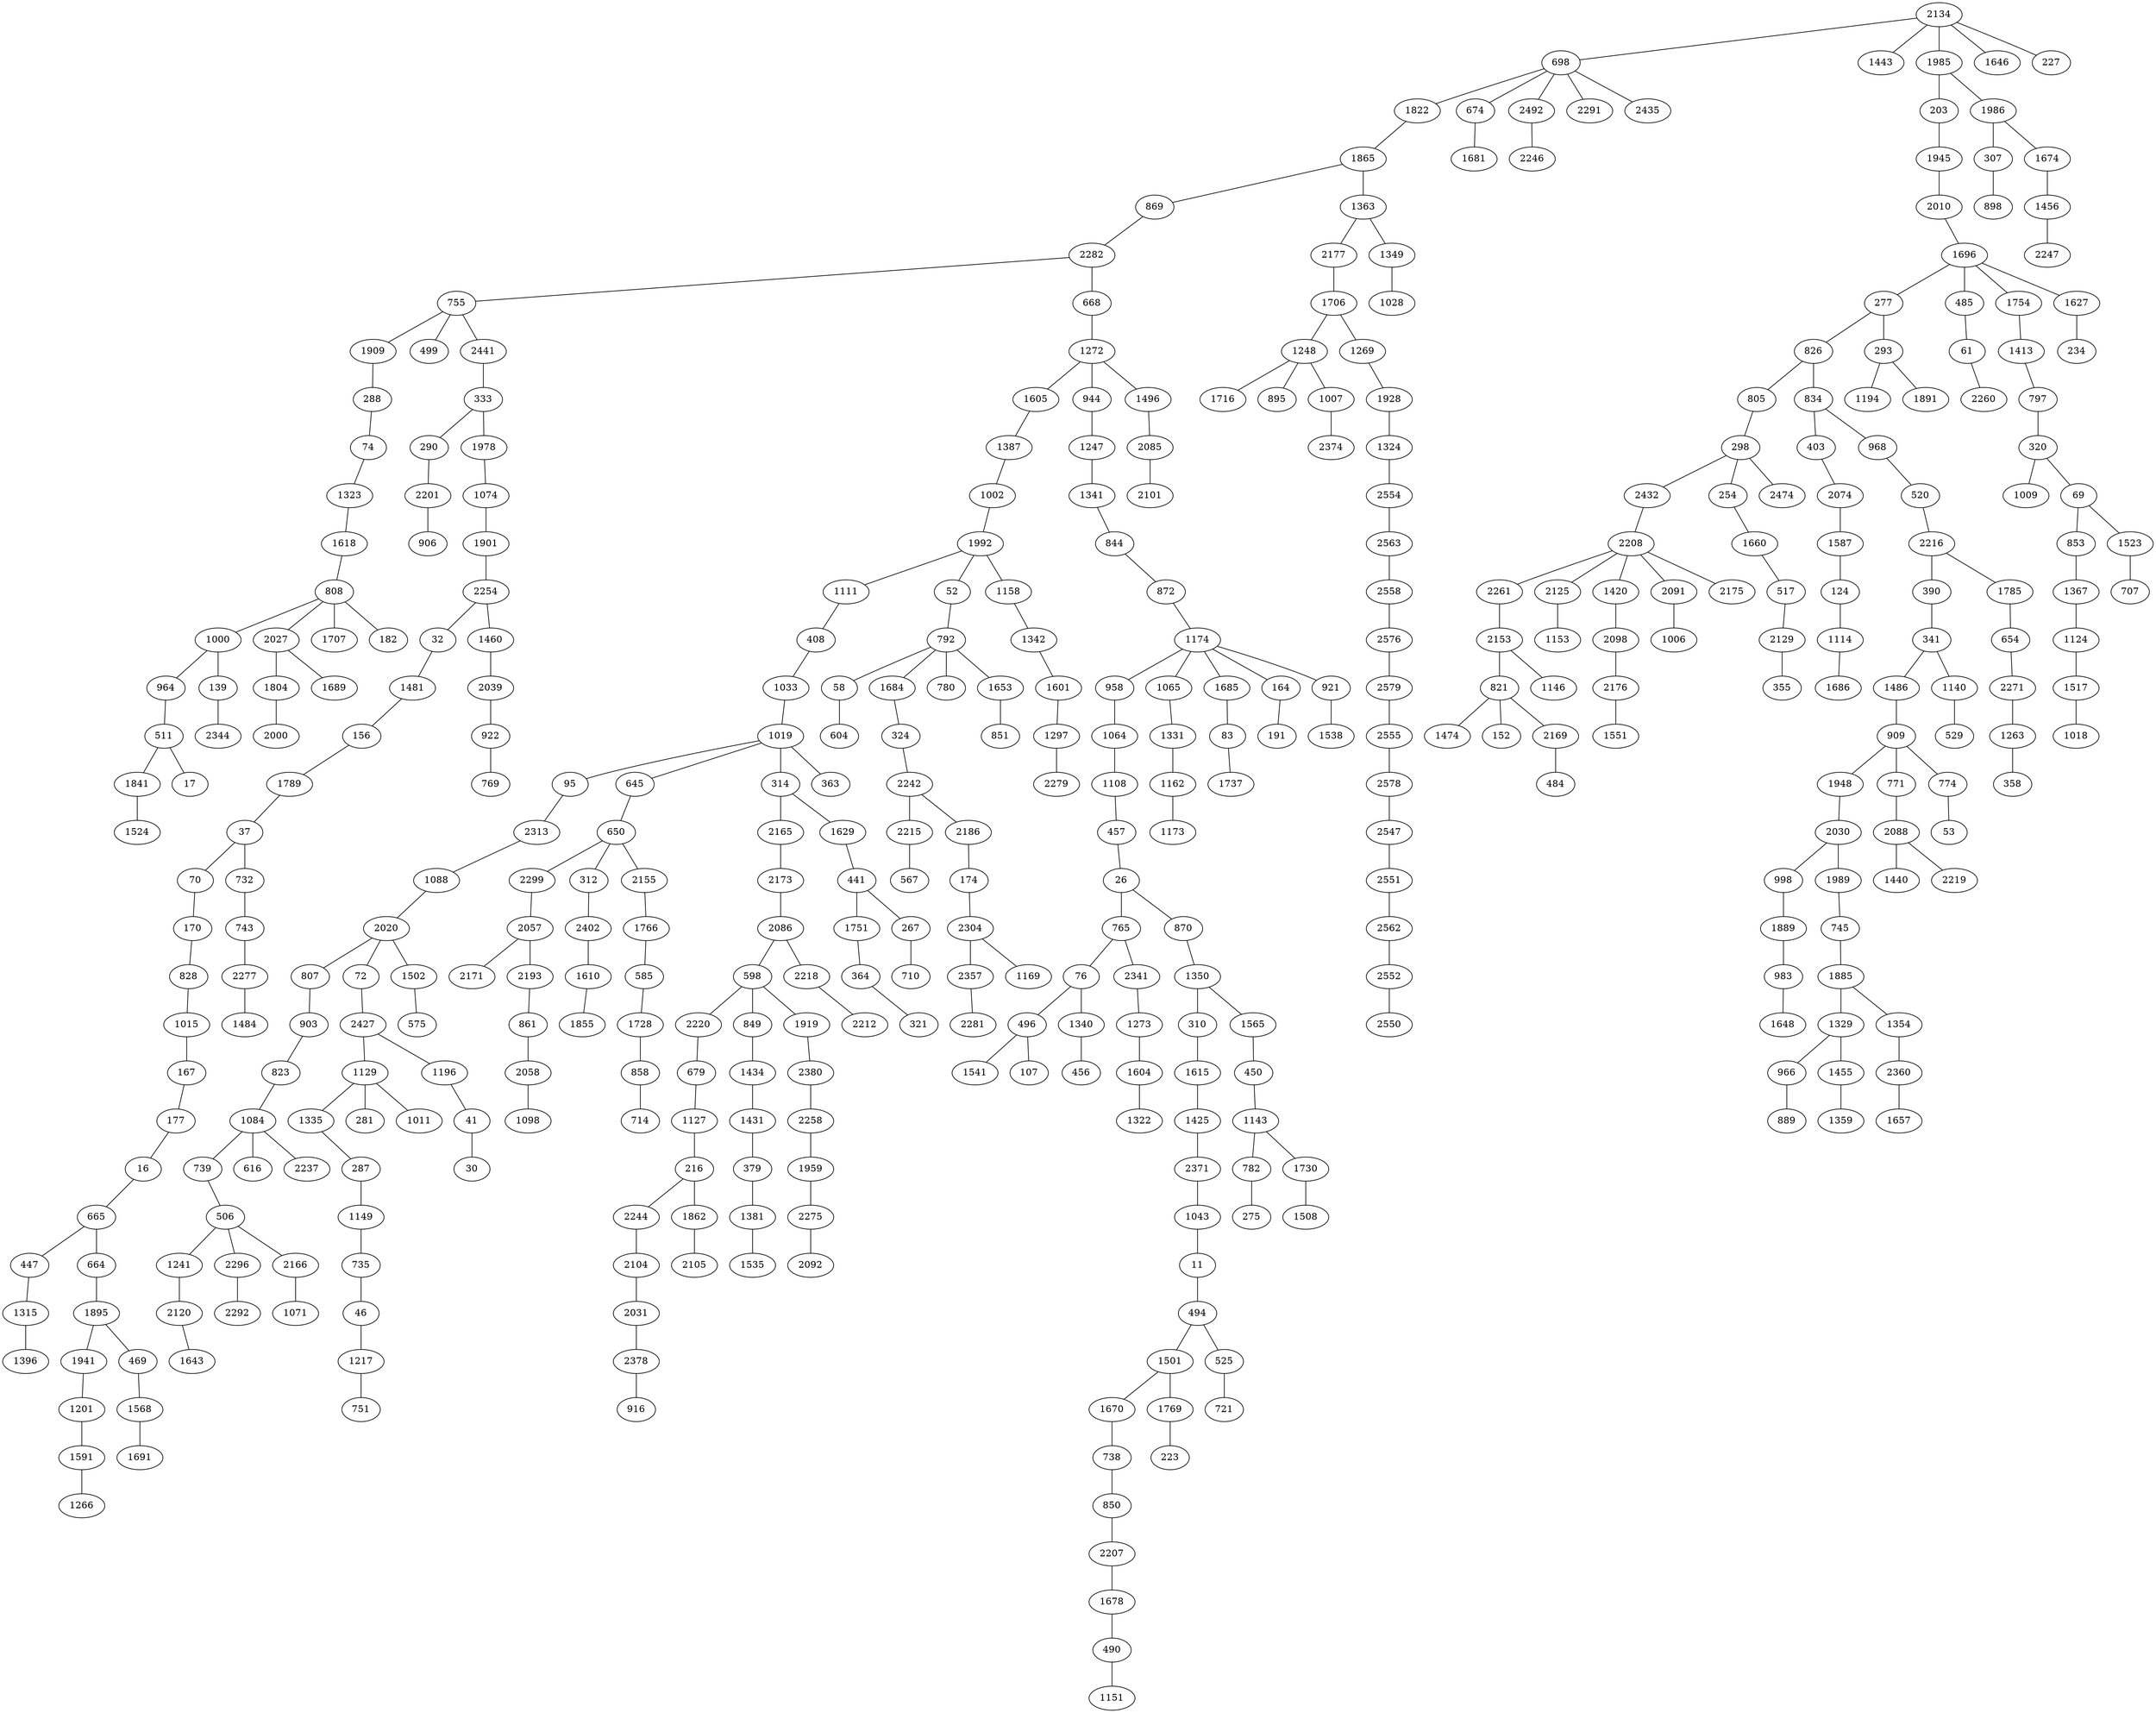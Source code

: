strict graph "" {
	2134 -- 698;
	2134 -- 1443;
	2134 -- 1985;
	2134 -- 1646;
	2134 -- 227;
	698 -- 1822;
	698 -- 674;
	698 -- 2492;
	698 -- 2291;
	698 -- 2435;
	1822 -- 1865;
	1865 -- 869;
	1865 -- 1363;
	869 -- 2282;
	2282 -- 755;
	2282 -- 668;
	755 -- 1909;
	755 -- 499;
	755 -- 2441;
	1909 -- 288;
	288 -- 74;
	74 -- 1323;
	668 -- 1272;
	1272 -- 1605;
	1272 -- 944;
	1272 -- 1496;
	1605 -- 1387;
	1387 -- 1002;
	1002 -- 1992;
	1992 -- 1111;
	1992 -- 52;
	1992 -- 1158;
	1111 -- 408;
	408 -- 1033;
	1033 -- 1019;
	1019 -- 95;
	1019 -- 645;
	1019 -- 314;
	1019 -- 363;
	95 -- 2313;
	2313 -- 1088;
	1088 -- 2020;
	2020 -- 807;
	2020 -- 72;
	2020 -- 1502;
	807 -- 903;
	903 -- 823;
	823 -- 1084;
	1084 -- 739;
	1084 -- 616;
	1084 -- 2237;
	739 -- 506;
	506 -- 1241;
	506 -- 2296;
	506 -- 2166;
	1241 -- 2120;
	2120 -- 1643;
	944 -- 1247;
	1247 -- 1341;
	1341 -- 844;
	844 -- 872;
	872 -- 1174;
	1174 -- 958;
	1174 -- 1065;
	1174 -- 1685;
	1174 -- 164;
	1174 -- 921;
	958 -- 1064;
	1064 -- 1108;
	1108 -- 457;
	457 -- 26;
	26 -- 765;
	26 -- 870;
	765 -- 76;
	765 -- 2341;
	76 -- 496;
	76 -- 1340;
	496 -- 1541;
	496 -- 107;
	72 -- 2427;
	2427 -- 1129;
	2427 -- 1196;
	1129 -- 1335;
	1129 -- 281;
	1129 -- 1011;
	1335 -- 287;
	287 -- 1149;
	1149 -- 735;
	735 -- 46;
	46 -- 1217;
	1217 -- 751;
	1985 -- 203;
	1985 -- 1986;
	203 -- 1945;
	1945 -- 2010;
	2010 -- 1696;
	1696 -- 277;
	1696 -- 485;
	1696 -- 1754;
	1696 -- 1627;
	277 -- 826;
	277 -- 293;
	826 -- 805;
	826 -- 834;
	805 -- 298;
	298 -- 2432;
	298 -- 254;
	298 -- 2474;
	2432 -- 2208;
	2208 -- 2261;
	2208 -- 2125;
	2208 -- 1420;
	2208 -- 2091;
	2208 -- 2175;
	2261 -- 2153;
	2153 -- 821;
	2153 -- 1146;
	821 -- 1474;
	821 -- 152;
	821 -- 2169;
	52 -- 792;
	792 -- 58;
	792 -- 1684;
	792 -- 780;
	792 -- 1653;
	58 -- 604;
	1323 -- 1618;
	1618 -- 808;
	293 -- 1194;
	293 -- 1891;
	1065 -- 1331;
	1331 -- 1162;
	1162 -- 1173;
	1363 -- 2177;
	1363 -- 1349;
	2177 -- 1706;
	1706 -- 1248;
	1706 -- 1269;
	1248 -- 1716;
	1248 -- 895;
	1248 -- 1007;
	834 -- 403;
	834 -- 968;
	403 -- 2074;
	645 -- 650;
	650 -- 2299;
	650 -- 312;
	650 -- 2155;
	2299 -- 2057;
	2057 -- 2171;
	2057 -- 2193;
	314 -- 2165;
	314 -- 1629;
	2165 -- 2173;
	2173 -- 2086;
	2086 -- 598;
	2086 -- 2218;
	598 -- 2220;
	598 -- 849;
	598 -- 1919;
	2220 -- 679;
	679 -- 1127;
	1127 -- 216;
	216 -- 2244;
	216 -- 1862;
	2244 -- 2104;
	2104 -- 2031;
	2031 -- 2378;
	2378 -- 916;
	2441 -- 333;
	333 -- 290;
	333 -- 1978;
	290 -- 2201;
	2201 -- 906;
	1685 -- 83;
	83 -- 1737;
	1629 -- 441;
	441 -- 1751;
	441 -- 267;
	1751 -- 364;
	364 -- 321;
	1684 -- 324;
	324 -- 2242;
	2242 -- 2215;
	2242 -- 2186;
	2215 -- 567;
	849 -- 1434;
	1434 -- 1431;
	1431 -- 379;
	379 -- 1381;
	1381 -- 1535;
	2074 -- 1587;
	1587 -- 124;
	124 -- 1114;
	2341 -- 1273;
	1273 -- 1604;
	1604 -- 1322;
	485 -- 61;
	61 -- 2260;
	164 -- 191;
	1978 -- 1074;
	1074 -- 1901;
	1901 -- 2254;
	2254 -- 32;
	2254 -- 1460;
	32 -- 1481;
	1481 -- 156;
	156 -- 1789;
	1789 -- 37;
	37 -- 70;
	37 -- 732;
	70 -- 170;
	170 -- 828;
	828 -- 1015;
	1015 -- 167;
	167 -- 177;
	177 -- 16;
	16 -- 665;
	665 -- 447;
	665 -- 664;
	447 -- 1315;
	1315 -- 1396;
	1349 -- 1028;
	2218 -- 2212;
	968 -- 520;
	520 -- 2216;
	2216 -- 390;
	2216 -- 1785;
	390 -- 341;
	341 -- 1486;
	341 -- 1140;
	1486 -- 909;
	909 -- 1948;
	909 -- 771;
	909 -- 774;
	1948 -- 2030;
	2030 -- 998;
	2030 -- 1989;
	998 -- 1889;
	1889 -- 983;
	983 -- 1648;
	1754 -- 1413;
	1413 -- 797;
	797 -- 320;
	320 -- 1009;
	320 -- 69;
	1502 -- 575;
	2125 -- 1153;
	1420 -- 2098;
	2098 -- 2176;
	2176 -- 1551;
	808 -- 1000;
	808 -- 2027;
	808 -- 1707;
	808 -- 182;
	1000 -- 964;
	1000 -- 139;
	1269 -- 1928;
	1928 -- 1324;
	1324 -- 2554;
	2554 -- 2563;
	2563 -- 2558;
	2558 -- 2576;
	2576 -- 2579;
	2579 -- 2555;
	2555 -- 2578;
	2578 -- 2547;
	2547 -- 2551;
	2551 -- 2562;
	2562 -- 2552;
	2552 -- 2550;
	771 -- 2088;
	2088 -- 1440;
	2088 -- 2219;
	674 -- 1681;
	1007 -- 2374;
	1158 -- 1342;
	1342 -- 1601;
	1601 -- 1297;
	1297 -- 2279;
	921 -- 1538;
	732 -- 743;
	743 -- 2277;
	2277 -- 1484;
	1989 -- 745;
	745 -- 1885;
	1885 -- 1329;
	1885 -- 1354;
	1329 -- 966;
	1329 -- 1455;
	966 -- 889;
	2296 -- 2292;
	2091 -- 1006;
	267 -- 710;
	312 -- 2402;
	2402 -- 1610;
	1610 -- 1855;
	2492 -- 2246;
	1460 -- 2039;
	2039 -- 922;
	922 -- 769;
	1627 -- 234;
	870 -- 1350;
	1350 -- 310;
	1350 -- 1565;
	310 -- 1615;
	1615 -- 1425;
	1425 -- 2371;
	2371 -- 1043;
	1043 -- 11;
	11 -- 494;
	494 -- 1501;
	494 -- 525;
	1501 -- 1670;
	1501 -- 1769;
	1670 -- 738;
	738 -- 850;
	850 -- 2207;
	2207 -- 1678;
	1678 -- 490;
	490 -- 1151;
	964 -- 511;
	511 -- 1841;
	511 -- 17;
	1841 -- 1524;
	2027 -- 1804;
	2027 -- 1689;
	1804 -- 2000;
	525 -- 721;
	1565 -- 450;
	450 -- 1143;
	1143 -- 782;
	1143 -- 1730;
	1785 -- 654;
	654 -- 2271;
	2271 -- 1263;
	1263 -- 358;
	664 -- 1895;
	1895 -- 1941;
	1895 -- 469;
	1941 -- 1201;
	1201 -- 1591;
	2169 -- 484;
	69 -- 853;
	69 -- 1523;
	853 -- 1367;
	1367 -- 1124;
	1124 -- 1517;
	1517 -- 1018;
	1591 -- 1266;
	2186 -- 174;
	174 -- 2304;
	2304 -- 2357;
	2304 -- 1169;
	2357 -- 2281;
	1340 -- 456;
	1354 -- 2360;
	2360 -- 1657;
	1862 -- 2105;
	1523 -- 707;
	139 -- 2344;
	782 -- 275;
	1496 -- 2085;
	2085 -- 2101;
	1196 -- 41;
	41 -- 30;
	1986 -- 307;
	1986 -- 1674;
	307 -- 898;
	1455 -- 1359;
	1769 -- 223;
	2155 -- 1766;
	1766 -- 585;
	585 -- 1728;
	1728 -- 858;
	858 -- 714;
	1653 -- 851;
	1114 -- 1686;
	254 -- 1660;
	1660 -- 517;
	517 -- 2129;
	2129 -- 355;
	2193 -- 861;
	861 -- 2058;
	1674 -- 1456;
	1456 -- 2247;
	1730 -- 1508;
	469 -- 1568;
	1568 -- 1691;
	2058 -- 1098;
	1919 -- 2380;
	2380 -- 2258;
	2258 -- 1959;
	1959 -- 2275;
	2275 -- 2092;
	1140 -- 529;
	774 -- 53;
	2166 -- 1071;
}
